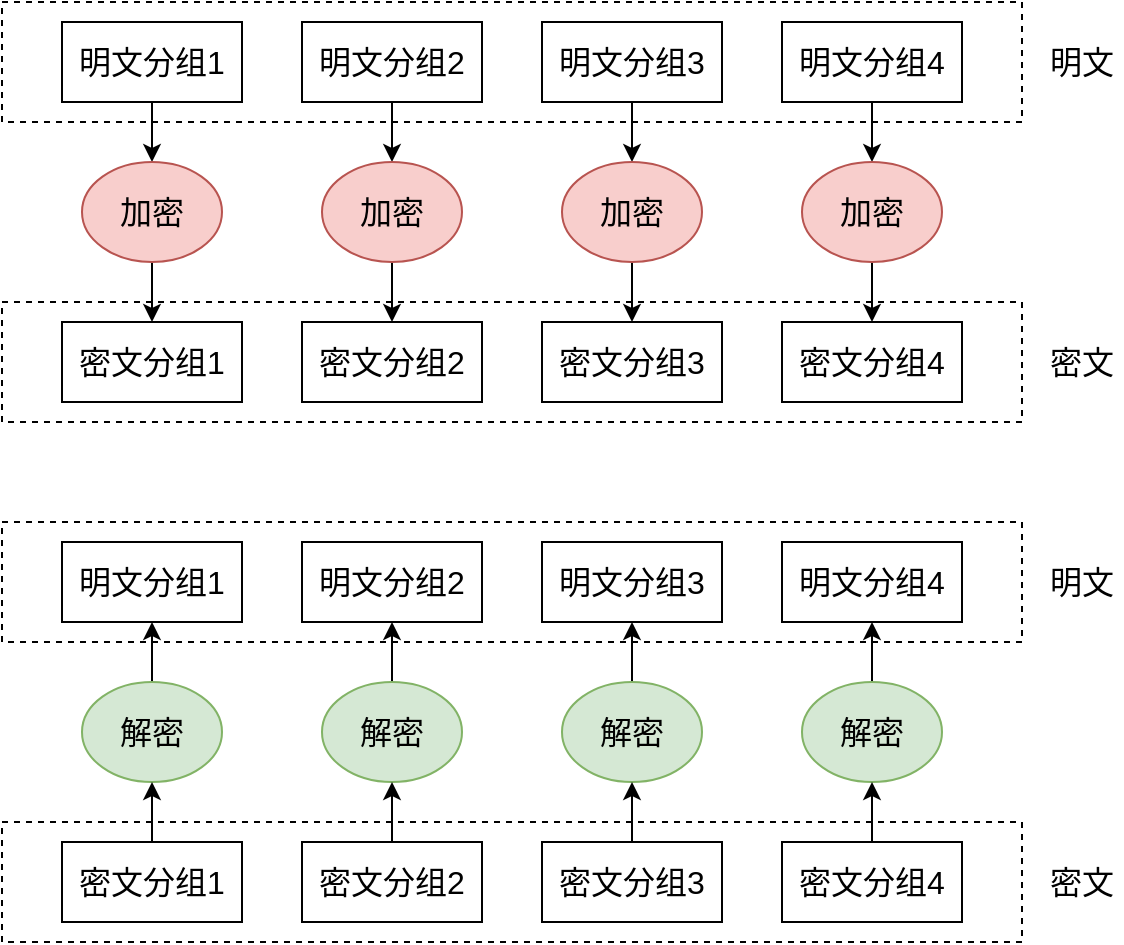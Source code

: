 <mxfile version="13.4.4" type="device" pages="2"><diagram id="nPXDh_sWgmqThAYvZGkt" name="ECB"><mxGraphModel dx="772" dy="523" grid="0" gridSize="10" guides="1" tooltips="1" connect="1" arrows="1" fold="1" page="0" pageScale="1" pageWidth="827" pageHeight="1169" math="0" shadow="0"><root><mxCell id="0"/><mxCell id="1" parent="0"/><mxCell id="Yuf7_uJPcAM7b-1UWkMv-46" value="" style="rounded=0;whiteSpace=wrap;html=1;fontSize=16;dashed=1;" vertex="1" parent="1"><mxGeometry x="130" y="600" width="510" height="60" as="geometry"/></mxCell><mxCell id="Yuf7_uJPcAM7b-1UWkMv-45" value="" style="rounded=0;whiteSpace=wrap;html=1;fontSize=16;dashed=1;" vertex="1" parent="1"><mxGeometry x="130" y="450" width="510" height="60" as="geometry"/></mxCell><mxCell id="Yuf7_uJPcAM7b-1UWkMv-44" value="" style="rounded=0;whiteSpace=wrap;html=1;fontSize=16;dashed=1;" vertex="1" parent="1"><mxGeometry x="130" y="340" width="510" height="60" as="geometry"/></mxCell><mxCell id="Yuf7_uJPcAM7b-1UWkMv-43" value="" style="rounded=0;whiteSpace=wrap;html=1;fontSize=16;dashed=1;" vertex="1" parent="1"><mxGeometry x="130" y="190" width="510" height="60" as="geometry"/></mxCell><mxCell id="Yuf7_uJPcAM7b-1UWkMv-13" style="edgeStyle=orthogonalEdgeStyle;rounded=0;orthogonalLoop=1;jettySize=auto;html=1;exitX=0.5;exitY=1;exitDx=0;exitDy=0;entryX=0.5;entryY=0;entryDx=0;entryDy=0;fontSize=16;" edge="1" parent="1" source="Yuf7_uJPcAM7b-1UWkMv-1" target="Yuf7_uJPcAM7b-1UWkMv-5"><mxGeometry relative="1" as="geometry"/></mxCell><mxCell id="Yuf7_uJPcAM7b-1UWkMv-1" value="明文分组1" style="rounded=0;whiteSpace=wrap;html=1;fontSize=16;" vertex="1" parent="1"><mxGeometry x="160" y="200" width="90" height="40" as="geometry"/></mxCell><mxCell id="Yuf7_uJPcAM7b-1UWkMv-29" style="edgeStyle=orthogonalEdgeStyle;rounded=0;orthogonalLoop=1;jettySize=auto;html=1;exitX=0.5;exitY=1;exitDx=0;exitDy=0;entryX=0.5;entryY=0;entryDx=0;entryDy=0;fontSize=16;" edge="1" parent="1" source="Yuf7_uJPcAM7b-1UWkMv-2" target="Yuf7_uJPcAM7b-1UWkMv-6"><mxGeometry relative="1" as="geometry"/></mxCell><mxCell id="Yuf7_uJPcAM7b-1UWkMv-2" value="明文分组2" style="rounded=0;whiteSpace=wrap;html=1;fontSize=16;" vertex="1" parent="1"><mxGeometry x="280" y="200" width="90" height="40" as="geometry"/></mxCell><mxCell id="Yuf7_uJPcAM7b-1UWkMv-31" style="edgeStyle=orthogonalEdgeStyle;rounded=0;orthogonalLoop=1;jettySize=auto;html=1;exitX=0.5;exitY=1;exitDx=0;exitDy=0;entryX=0.5;entryY=0;entryDx=0;entryDy=0;fontSize=16;" edge="1" parent="1" source="Yuf7_uJPcAM7b-1UWkMv-3" target="Yuf7_uJPcAM7b-1UWkMv-7"><mxGeometry relative="1" as="geometry"/></mxCell><mxCell id="Yuf7_uJPcAM7b-1UWkMv-3" value="明文分组3" style="rounded=0;whiteSpace=wrap;html=1;fontSize=16;" vertex="1" parent="1"><mxGeometry x="400" y="200" width="90" height="40" as="geometry"/></mxCell><mxCell id="Yuf7_uJPcAM7b-1UWkMv-33" style="edgeStyle=orthogonalEdgeStyle;rounded=0;orthogonalLoop=1;jettySize=auto;html=1;exitX=0.5;exitY=1;exitDx=0;exitDy=0;fontSize=16;" edge="1" parent="1" source="Yuf7_uJPcAM7b-1UWkMv-4" target="Yuf7_uJPcAM7b-1UWkMv-8"><mxGeometry relative="1" as="geometry"/></mxCell><mxCell id="Yuf7_uJPcAM7b-1UWkMv-4" value="明文分组4" style="rounded=0;whiteSpace=wrap;html=1;fontSize=16;" vertex="1" parent="1"><mxGeometry x="520" y="200" width="90" height="40" as="geometry"/></mxCell><mxCell id="Yuf7_uJPcAM7b-1UWkMv-14" style="edgeStyle=orthogonalEdgeStyle;rounded=0;orthogonalLoop=1;jettySize=auto;html=1;exitX=0.5;exitY=1;exitDx=0;exitDy=0;entryX=0.5;entryY=0;entryDx=0;entryDy=0;fontSize=16;" edge="1" parent="1" source="Yuf7_uJPcAM7b-1UWkMv-5" target="Yuf7_uJPcAM7b-1UWkMv-9"><mxGeometry relative="1" as="geometry"/></mxCell><mxCell id="Yuf7_uJPcAM7b-1UWkMv-5" value="加密" style="ellipse;whiteSpace=wrap;html=1;fontSize=16;fillColor=#f8cecc;strokeColor=#b85450;" vertex="1" parent="1"><mxGeometry x="170" y="270" width="70" height="50" as="geometry"/></mxCell><mxCell id="Yuf7_uJPcAM7b-1UWkMv-30" style="edgeStyle=orthogonalEdgeStyle;rounded=0;orthogonalLoop=1;jettySize=auto;html=1;exitX=0.5;exitY=1;exitDx=0;exitDy=0;entryX=0.5;entryY=0;entryDx=0;entryDy=0;fontSize=16;" edge="1" parent="1" source="Yuf7_uJPcAM7b-1UWkMv-6" target="Yuf7_uJPcAM7b-1UWkMv-10"><mxGeometry relative="1" as="geometry"/></mxCell><mxCell id="Yuf7_uJPcAM7b-1UWkMv-6" value="加密" style="ellipse;whiteSpace=wrap;html=1;fontSize=16;fillColor=#f8cecc;strokeColor=#b85450;" vertex="1" parent="1"><mxGeometry x="290" y="270" width="70" height="50" as="geometry"/></mxCell><mxCell id="Yuf7_uJPcAM7b-1UWkMv-32" style="edgeStyle=orthogonalEdgeStyle;rounded=0;orthogonalLoop=1;jettySize=auto;html=1;exitX=0.5;exitY=1;exitDx=0;exitDy=0;fontSize=16;" edge="1" parent="1" source="Yuf7_uJPcAM7b-1UWkMv-7" target="Yuf7_uJPcAM7b-1UWkMv-11"><mxGeometry relative="1" as="geometry"/></mxCell><mxCell id="Yuf7_uJPcAM7b-1UWkMv-7" value="加密" style="ellipse;whiteSpace=wrap;html=1;fontSize=16;fillColor=#f8cecc;strokeColor=#b85450;" vertex="1" parent="1"><mxGeometry x="410" y="270" width="70" height="50" as="geometry"/></mxCell><mxCell id="Yuf7_uJPcAM7b-1UWkMv-34" style="edgeStyle=orthogonalEdgeStyle;rounded=0;orthogonalLoop=1;jettySize=auto;html=1;exitX=0.5;exitY=1;exitDx=0;exitDy=0;entryX=0.5;entryY=0;entryDx=0;entryDy=0;fontSize=16;" edge="1" parent="1" source="Yuf7_uJPcAM7b-1UWkMv-8" target="Yuf7_uJPcAM7b-1UWkMv-12"><mxGeometry relative="1" as="geometry"/></mxCell><mxCell id="Yuf7_uJPcAM7b-1UWkMv-8" value="加密" style="ellipse;whiteSpace=wrap;html=1;fontSize=16;fillColor=#f8cecc;strokeColor=#b85450;" vertex="1" parent="1"><mxGeometry x="530" y="270" width="70" height="50" as="geometry"/></mxCell><mxCell id="Yuf7_uJPcAM7b-1UWkMv-9" value="密文分组1" style="rounded=0;whiteSpace=wrap;html=1;fontSize=16;" vertex="1" parent="1"><mxGeometry x="160" y="350" width="90" height="40" as="geometry"/></mxCell><mxCell id="Yuf7_uJPcAM7b-1UWkMv-10" value="密文分组2" style="rounded=0;whiteSpace=wrap;html=1;fontSize=16;" vertex="1" parent="1"><mxGeometry x="280" y="350" width="90" height="40" as="geometry"/></mxCell><mxCell id="Yuf7_uJPcAM7b-1UWkMv-11" value="密文分组3" style="rounded=0;whiteSpace=wrap;html=1;fontSize=16;" vertex="1" parent="1"><mxGeometry x="400" y="350" width="90" height="40" as="geometry"/></mxCell><mxCell id="Yuf7_uJPcAM7b-1UWkMv-12" value="密文分组4" style="rounded=0;whiteSpace=wrap;html=1;fontSize=16;" vertex="1" parent="1"><mxGeometry x="520" y="350" width="90" height="40" as="geometry"/></mxCell><mxCell id="Yuf7_uJPcAM7b-1UWkMv-16" value="明文分组1" style="rounded=0;whiteSpace=wrap;html=1;fontSize=16;" vertex="1" parent="1"><mxGeometry x="160" y="460" width="90" height="40" as="geometry"/></mxCell><mxCell id="Yuf7_uJPcAM7b-1UWkMv-17" value="明文分组2" style="rounded=0;whiteSpace=wrap;html=1;fontSize=16;" vertex="1" parent="1"><mxGeometry x="280" y="460" width="90" height="40" as="geometry"/></mxCell><mxCell id="Yuf7_uJPcAM7b-1UWkMv-18" value="明文分组3" style="rounded=0;whiteSpace=wrap;html=1;fontSize=16;" vertex="1" parent="1"><mxGeometry x="400" y="460" width="90" height="40" as="geometry"/></mxCell><mxCell id="Yuf7_uJPcAM7b-1UWkMv-19" value="明文分组4" style="rounded=0;whiteSpace=wrap;html=1;fontSize=16;" vertex="1" parent="1"><mxGeometry x="520" y="460" width="90" height="40" as="geometry"/></mxCell><mxCell id="Yuf7_uJPcAM7b-1UWkMv-36" style="edgeStyle=orthogonalEdgeStyle;rounded=0;orthogonalLoop=1;jettySize=auto;html=1;exitX=0.5;exitY=0;exitDx=0;exitDy=0;entryX=0.5;entryY=1;entryDx=0;entryDy=0;fontSize=16;" edge="1" parent="1" source="Yuf7_uJPcAM7b-1UWkMv-21" target="Yuf7_uJPcAM7b-1UWkMv-16"><mxGeometry relative="1" as="geometry"/></mxCell><mxCell id="Yuf7_uJPcAM7b-1UWkMv-21" value="解密" style="ellipse;whiteSpace=wrap;html=1;fontSize=16;fillColor=#d5e8d4;strokeColor=#82b366;" vertex="1" parent="1"><mxGeometry x="170" y="530" width="70" height="50" as="geometry"/></mxCell><mxCell id="Yuf7_uJPcAM7b-1UWkMv-37" style="edgeStyle=orthogonalEdgeStyle;rounded=0;orthogonalLoop=1;jettySize=auto;html=1;exitX=0.5;exitY=0;exitDx=0;exitDy=0;entryX=0.5;entryY=1;entryDx=0;entryDy=0;fontSize=16;" edge="1" parent="1" source="Yuf7_uJPcAM7b-1UWkMv-22" target="Yuf7_uJPcAM7b-1UWkMv-17"><mxGeometry relative="1" as="geometry"/></mxCell><mxCell id="Yuf7_uJPcAM7b-1UWkMv-22" value="解密" style="ellipse;whiteSpace=wrap;html=1;fontSize=16;fillColor=#d5e8d4;strokeColor=#82b366;" vertex="1" parent="1"><mxGeometry x="290" y="530" width="70" height="50" as="geometry"/></mxCell><mxCell id="Yuf7_uJPcAM7b-1UWkMv-40" style="edgeStyle=orthogonalEdgeStyle;rounded=0;orthogonalLoop=1;jettySize=auto;html=1;exitX=0.5;exitY=0;exitDx=0;exitDy=0;entryX=0.5;entryY=1;entryDx=0;entryDy=0;fontSize=16;" edge="1" parent="1" source="Yuf7_uJPcAM7b-1UWkMv-23" target="Yuf7_uJPcAM7b-1UWkMv-18"><mxGeometry relative="1" as="geometry"/></mxCell><mxCell id="Yuf7_uJPcAM7b-1UWkMv-23" value="解密" style="ellipse;whiteSpace=wrap;html=1;fontSize=16;fillColor=#d5e8d4;strokeColor=#82b366;" vertex="1" parent="1"><mxGeometry x="410" y="530" width="70" height="50" as="geometry"/></mxCell><mxCell id="Yuf7_uJPcAM7b-1UWkMv-41" style="edgeStyle=orthogonalEdgeStyle;rounded=0;orthogonalLoop=1;jettySize=auto;html=1;exitX=0.5;exitY=0;exitDx=0;exitDy=0;entryX=0.5;entryY=1;entryDx=0;entryDy=0;fontSize=16;" edge="1" parent="1" source="Yuf7_uJPcAM7b-1UWkMv-24" target="Yuf7_uJPcAM7b-1UWkMv-19"><mxGeometry relative="1" as="geometry"/></mxCell><mxCell id="Yuf7_uJPcAM7b-1UWkMv-24" value="解密" style="ellipse;whiteSpace=wrap;html=1;fontSize=16;fillColor=#d5e8d4;strokeColor=#82b366;" vertex="1" parent="1"><mxGeometry x="530" y="530" width="70" height="50" as="geometry"/></mxCell><mxCell id="Yuf7_uJPcAM7b-1UWkMv-35" style="edgeStyle=orthogonalEdgeStyle;rounded=0;orthogonalLoop=1;jettySize=auto;html=1;exitX=0.5;exitY=0;exitDx=0;exitDy=0;entryX=0.5;entryY=1;entryDx=0;entryDy=0;fontSize=16;" edge="1" parent="1" source="Yuf7_uJPcAM7b-1UWkMv-25" target="Yuf7_uJPcAM7b-1UWkMv-21"><mxGeometry relative="1" as="geometry"/></mxCell><mxCell id="Yuf7_uJPcAM7b-1UWkMv-25" value="密文分组1" style="rounded=0;whiteSpace=wrap;html=1;fontSize=16;" vertex="1" parent="1"><mxGeometry x="160" y="610" width="90" height="40" as="geometry"/></mxCell><mxCell id="Yuf7_uJPcAM7b-1UWkMv-38" style="edgeStyle=orthogonalEdgeStyle;rounded=0;orthogonalLoop=1;jettySize=auto;html=1;exitX=0.5;exitY=0;exitDx=0;exitDy=0;entryX=0.5;entryY=1;entryDx=0;entryDy=0;fontSize=16;" edge="1" parent="1" source="Yuf7_uJPcAM7b-1UWkMv-26" target="Yuf7_uJPcAM7b-1UWkMv-22"><mxGeometry relative="1" as="geometry"/></mxCell><mxCell id="Yuf7_uJPcAM7b-1UWkMv-26" value="密文分组2" style="rounded=0;whiteSpace=wrap;html=1;fontSize=16;" vertex="1" parent="1"><mxGeometry x="280" y="610" width="90" height="40" as="geometry"/></mxCell><mxCell id="Yuf7_uJPcAM7b-1UWkMv-39" style="edgeStyle=orthogonalEdgeStyle;rounded=0;orthogonalLoop=1;jettySize=auto;html=1;exitX=0.5;exitY=0;exitDx=0;exitDy=0;entryX=0.5;entryY=1;entryDx=0;entryDy=0;fontSize=16;" edge="1" parent="1" source="Yuf7_uJPcAM7b-1UWkMv-27" target="Yuf7_uJPcAM7b-1UWkMv-23"><mxGeometry relative="1" as="geometry"/></mxCell><mxCell id="Yuf7_uJPcAM7b-1UWkMv-27" value="密文分组3" style="rounded=0;whiteSpace=wrap;html=1;fontSize=16;" vertex="1" parent="1"><mxGeometry x="400" y="610" width="90" height="40" as="geometry"/></mxCell><mxCell id="Yuf7_uJPcAM7b-1UWkMv-42" style="edgeStyle=orthogonalEdgeStyle;rounded=0;orthogonalLoop=1;jettySize=auto;html=1;exitX=0.5;exitY=0;exitDx=0;exitDy=0;entryX=0.5;entryY=1;entryDx=0;entryDy=0;fontSize=16;" edge="1" parent="1" source="Yuf7_uJPcAM7b-1UWkMv-28" target="Yuf7_uJPcAM7b-1UWkMv-24"><mxGeometry relative="1" as="geometry"/></mxCell><mxCell id="Yuf7_uJPcAM7b-1UWkMv-28" value="密文分组4" style="rounded=0;whiteSpace=wrap;html=1;fontSize=16;" vertex="1" parent="1"><mxGeometry x="520" y="610" width="90" height="40" as="geometry"/></mxCell><mxCell id="Yuf7_uJPcAM7b-1UWkMv-47" value="明文" style="text;html=1;strokeColor=none;fillColor=none;align=center;verticalAlign=middle;whiteSpace=wrap;rounded=0;dashed=1;fontSize=16;" vertex="1" parent="1"><mxGeometry x="650" y="210" width="40" height="20" as="geometry"/></mxCell><mxCell id="Yuf7_uJPcAM7b-1UWkMv-48" value="明文" style="text;html=1;strokeColor=none;fillColor=none;align=center;verticalAlign=middle;whiteSpace=wrap;rounded=0;dashed=1;fontSize=16;" vertex="1" parent="1"><mxGeometry x="650" y="470" width="40" height="20" as="geometry"/></mxCell><mxCell id="Yuf7_uJPcAM7b-1UWkMv-49" value="密文" style="text;html=1;strokeColor=none;fillColor=none;align=center;verticalAlign=middle;whiteSpace=wrap;rounded=0;dashed=1;fontSize=16;" vertex="1" parent="1"><mxGeometry x="650" y="360" width="40" height="20" as="geometry"/></mxCell><mxCell id="Yuf7_uJPcAM7b-1UWkMv-50" value="密文" style="text;html=1;strokeColor=none;fillColor=none;align=center;verticalAlign=middle;whiteSpace=wrap;rounded=0;dashed=1;fontSize=16;" vertex="1" parent="1"><mxGeometry x="650" y="620" width="40" height="20" as="geometry"/></mxCell></root></mxGraphModel></diagram><diagram id="AfnCrrJqQiS4WROLMnwe" name="CBC"><mxGraphModel dx="772" dy="523" grid="0" gridSize="10" guides="1" tooltips="1" connect="1" arrows="1" fold="1" page="0" pageScale="1" pageWidth="827" pageHeight="1169" math="0" shadow="0"><root><mxCell id="KJRLbF4v5dYxsdZjdg6R-0"/><mxCell id="KJRLbF4v5dYxsdZjdg6R-1" parent="KJRLbF4v5dYxsdZjdg6R-0"/><mxCell id="FDV-S1rmZ_U083n2PQYi-4" style="edgeStyle=orthogonalEdgeStyle;rounded=0;orthogonalLoop=1;jettySize=auto;html=1;exitX=0.5;exitY=1;exitDx=0;exitDy=0;entryX=0.5;entryY=0;entryDx=0;entryDy=0;fontSize=16;" edge="1" parent="KJRLbF4v5dYxsdZjdg6R-1" source="FDV-S1rmZ_U083n2PQYi-0" target="FDV-S1rmZ_U083n2PQYi-3"><mxGeometry relative="1" as="geometry"/></mxCell><mxCell id="FDV-S1rmZ_U083n2PQYi-0" value="明文块1" style="rounded=0;whiteSpace=wrap;html=1;fontSize=16;fillColor=#fff2cc;strokeColor=#d6b656;" vertex="1" parent="KJRLbF4v5dYxsdZjdg6R-1"><mxGeometry x="120" y="90" width="90" height="40" as="geometry"/></mxCell><mxCell id="FDV-S1rmZ_U083n2PQYi-18" style="edgeStyle=orthogonalEdgeStyle;rounded=0;orthogonalLoop=1;jettySize=auto;html=1;exitX=0.5;exitY=1;exitDx=0;exitDy=0;entryX=0.5;entryY=0;entryDx=0;entryDy=0;fontSize=16;" edge="1" parent="KJRLbF4v5dYxsdZjdg6R-1" source="FDV-S1rmZ_U083n2PQYi-1" target="FDV-S1rmZ_U083n2PQYi-13"><mxGeometry relative="1" as="geometry"/></mxCell><mxCell id="FDV-S1rmZ_U083n2PQYi-1" value="明文块2" style="rounded=0;whiteSpace=wrap;html=1;fontSize=16;fillColor=#fff2cc;strokeColor=#d6b656;" vertex="1" parent="KJRLbF4v5dYxsdZjdg6R-1"><mxGeometry x="360" y="90" width="90" height="40" as="geometry"/></mxCell><mxCell id="FDV-S1rmZ_U083n2PQYi-5" style="edgeStyle=orthogonalEdgeStyle;rounded=0;orthogonalLoop=1;jettySize=auto;html=1;exitX=0.5;exitY=1;exitDx=0;exitDy=0;entryX=0;entryY=0.5;entryDx=0;entryDy=0;fontSize=16;" edge="1" parent="KJRLbF4v5dYxsdZjdg6R-1" source="FDV-S1rmZ_U083n2PQYi-2" target="FDV-S1rmZ_U083n2PQYi-3"><mxGeometry relative="1" as="geometry"/></mxCell><mxCell id="FDV-S1rmZ_U083n2PQYi-2" value="IV" style="rounded=0;whiteSpace=wrap;html=1;fontSize=16;fillColor=#f5f5f5;strokeColor=#666666;fontColor=#333333;" vertex="1" parent="KJRLbF4v5dYxsdZjdg6R-1"><mxGeometry x="20" y="90" width="60" height="40" as="geometry"/></mxCell><mxCell id="FDV-S1rmZ_U083n2PQYi-10" style="edgeStyle=orthogonalEdgeStyle;rounded=0;orthogonalLoop=1;jettySize=auto;html=1;exitX=0.5;exitY=1;exitDx=0;exitDy=0;entryX=0.5;entryY=0;entryDx=0;entryDy=0;fontSize=16;" edge="1" parent="KJRLbF4v5dYxsdZjdg6R-1" source="FDV-S1rmZ_U083n2PQYi-3" target="FDV-S1rmZ_U083n2PQYi-6"><mxGeometry relative="1" as="geometry"/></mxCell><mxCell id="FDV-S1rmZ_U083n2PQYi-3" value="" style="shape=orEllipse;perimeter=ellipsePerimeter;whiteSpace=wrap;html=1;backgroundOutline=1;fontSize=16;" vertex="1" parent="KJRLbF4v5dYxsdZjdg6R-1"><mxGeometry x="145" y="170" width="40" height="40" as="geometry"/></mxCell><mxCell id="FDV-S1rmZ_U083n2PQYi-12" style="edgeStyle=orthogonalEdgeStyle;rounded=0;orthogonalLoop=1;jettySize=auto;html=1;exitX=0.5;exitY=1;exitDx=0;exitDy=0;entryX=0.5;entryY=0;entryDx=0;entryDy=0;fontSize=16;" edge="1" parent="KJRLbF4v5dYxsdZjdg6R-1" source="FDV-S1rmZ_U083n2PQYi-6" target="FDV-S1rmZ_U083n2PQYi-11"><mxGeometry relative="1" as="geometry"/></mxCell><mxCell id="FDV-S1rmZ_U083n2PQYi-6" value="加密器" style="rounded=0;whiteSpace=wrap;html=1;fontSize=16;fillColor=#e1d5e7;strokeColor=#9673a6;" vertex="1" parent="KJRLbF4v5dYxsdZjdg6R-1"><mxGeometry x="120" y="240" width="90" height="40" as="geometry"/></mxCell><mxCell id="FDV-S1rmZ_U083n2PQYi-9" style="edgeStyle=orthogonalEdgeStyle;rounded=0;orthogonalLoop=1;jettySize=auto;html=1;exitX=1;exitY=0.5;exitDx=0;exitDy=0;entryX=0;entryY=0.5;entryDx=0;entryDy=0;fontSize=16;" edge="1" parent="KJRLbF4v5dYxsdZjdg6R-1" source="FDV-S1rmZ_U083n2PQYi-8" target="FDV-S1rmZ_U083n2PQYi-6"><mxGeometry relative="1" as="geometry"/></mxCell><mxCell id="FDV-S1rmZ_U083n2PQYi-8" value="密钥" style="rounded=0;whiteSpace=wrap;html=1;fontSize=16;fillColor=#f8cecc;strokeColor=#b85450;" vertex="1" parent="KJRLbF4v5dYxsdZjdg6R-1"><mxGeometry x="20" y="240" width="60" height="40" as="geometry"/></mxCell><mxCell id="FDV-S1rmZ_U083n2PQYi-14" style="edgeStyle=orthogonalEdgeStyle;rounded=0;orthogonalLoop=1;jettySize=auto;html=1;exitX=1;exitY=0.5;exitDx=0;exitDy=0;entryX=0;entryY=0.5;entryDx=0;entryDy=0;fontSize=16;" edge="1" parent="KJRLbF4v5dYxsdZjdg6R-1" source="FDV-S1rmZ_U083n2PQYi-11" target="FDV-S1rmZ_U083n2PQYi-13"><mxGeometry relative="1" as="geometry"><Array as="points"><mxPoint x="240" y="340"/><mxPoint x="240" y="190"/></Array></mxGeometry></mxCell><mxCell id="FDV-S1rmZ_U083n2PQYi-11" value="密文块1" style="rounded=0;whiteSpace=wrap;html=1;fontSize=16;fillColor=#647687;strokeColor=#314354;fontColor=#ffffff;" vertex="1" parent="KJRLbF4v5dYxsdZjdg6R-1"><mxGeometry x="120" y="320" width="90" height="40" as="geometry"/></mxCell><mxCell id="FDV-S1rmZ_U083n2PQYi-21" style="edgeStyle=orthogonalEdgeStyle;rounded=0;orthogonalLoop=1;jettySize=auto;html=1;exitX=0.5;exitY=1;exitDx=0;exitDy=0;entryX=0.5;entryY=0;entryDx=0;entryDy=0;fontSize=16;" edge="1" parent="KJRLbF4v5dYxsdZjdg6R-1" source="FDV-S1rmZ_U083n2PQYi-13" target="FDV-S1rmZ_U083n2PQYi-15"><mxGeometry relative="1" as="geometry"/></mxCell><mxCell id="FDV-S1rmZ_U083n2PQYi-13" value="" style="shape=orEllipse;perimeter=ellipsePerimeter;whiteSpace=wrap;html=1;backgroundOutline=1;fontSize=16;" vertex="1" parent="KJRLbF4v5dYxsdZjdg6R-1"><mxGeometry x="385" y="170" width="40" height="40" as="geometry"/></mxCell><mxCell id="FDV-S1rmZ_U083n2PQYi-20" style="edgeStyle=orthogonalEdgeStyle;rounded=0;orthogonalLoop=1;jettySize=auto;html=1;exitX=0.5;exitY=1;exitDx=0;exitDy=0;entryX=0.5;entryY=0;entryDx=0;entryDy=0;fontSize=16;" edge="1" parent="KJRLbF4v5dYxsdZjdg6R-1" source="FDV-S1rmZ_U083n2PQYi-15" target="FDV-S1rmZ_U083n2PQYi-19"><mxGeometry relative="1" as="geometry"/></mxCell><mxCell id="FDV-S1rmZ_U083n2PQYi-15" value="加密器" style="rounded=0;whiteSpace=wrap;html=1;fontSize=16;fillColor=#e1d5e7;strokeColor=#9673a6;" vertex="1" parent="KJRLbF4v5dYxsdZjdg6R-1"><mxGeometry x="360" y="240" width="90" height="40" as="geometry"/></mxCell><mxCell id="FDV-S1rmZ_U083n2PQYi-17" style="edgeStyle=orthogonalEdgeStyle;rounded=0;orthogonalLoop=1;jettySize=auto;html=1;exitX=1;exitY=0.5;exitDx=0;exitDy=0;entryX=0;entryY=0.5;entryDx=0;entryDy=0;fontSize=16;" edge="1" parent="KJRLbF4v5dYxsdZjdg6R-1" source="FDV-S1rmZ_U083n2PQYi-16" target="FDV-S1rmZ_U083n2PQYi-15"><mxGeometry relative="1" as="geometry"/></mxCell><mxCell id="FDV-S1rmZ_U083n2PQYi-16" value="密钥" style="rounded=0;whiteSpace=wrap;html=1;fontSize=16;fillColor=#f8cecc;strokeColor=#b85450;" vertex="1" parent="KJRLbF4v5dYxsdZjdg6R-1"><mxGeometry x="260" y="240" width="60" height="40" as="geometry"/></mxCell><mxCell id="FDV-S1rmZ_U083n2PQYi-19" value="密文块2" style="rounded=0;whiteSpace=wrap;html=1;fontSize=16;fillColor=#647687;strokeColor=#314354;fontColor=#ffffff;" vertex="1" parent="KJRLbF4v5dYxsdZjdg6R-1"><mxGeometry x="360" y="320" width="90" height="40" as="geometry"/></mxCell><mxCell id="bumV1ANY5-SyO9E-ix-Q-0" style="edgeStyle=orthogonalEdgeStyle;rounded=0;orthogonalLoop=1;jettySize=auto;html=1;exitX=0.5;exitY=1;exitDx=0;exitDy=0;entryX=0.5;entryY=0;entryDx=0;entryDy=0;fontSize=16;startArrow=classic;startFill=1;endArrow=none;endFill=0;" edge="1" parent="KJRLbF4v5dYxsdZjdg6R-1" source="bumV1ANY5-SyO9E-ix-Q-1" target="bumV1ANY5-SyO9E-ix-Q-7"><mxGeometry relative="1" as="geometry"/></mxCell><mxCell id="bumV1ANY5-SyO9E-ix-Q-1" value="明文块1" style="rounded=0;whiteSpace=wrap;html=1;fontSize=16;fillColor=#fff2cc;strokeColor=#d6b656;" vertex="1" parent="KJRLbF4v5dYxsdZjdg6R-1"><mxGeometry x="120" y="400" width="90" height="40" as="geometry"/></mxCell><mxCell id="bumV1ANY5-SyO9E-ix-Q-2" style="edgeStyle=orthogonalEdgeStyle;rounded=0;orthogonalLoop=1;jettySize=auto;html=1;exitX=0.5;exitY=1;exitDx=0;exitDy=0;entryX=0.5;entryY=0;entryDx=0;entryDy=0;fontSize=16;startArrow=classic;startFill=1;endArrow=none;endFill=0;" edge="1" parent="KJRLbF4v5dYxsdZjdg6R-1" source="bumV1ANY5-SyO9E-ix-Q-3" target="bumV1ANY5-SyO9E-ix-Q-15"><mxGeometry relative="1" as="geometry"/></mxCell><mxCell id="bumV1ANY5-SyO9E-ix-Q-3" value="明文块2" style="rounded=0;whiteSpace=wrap;html=1;fontSize=16;fillColor=#fff2cc;strokeColor=#d6b656;" vertex="1" parent="KJRLbF4v5dYxsdZjdg6R-1"><mxGeometry x="360" y="400" width="90" height="40" as="geometry"/></mxCell><mxCell id="bumV1ANY5-SyO9E-ix-Q-4" style="edgeStyle=orthogonalEdgeStyle;rounded=0;orthogonalLoop=1;jettySize=auto;html=1;exitX=0.5;exitY=1;exitDx=0;exitDy=0;entryX=0;entryY=0.5;entryDx=0;entryDy=0;fontSize=16;" edge="1" parent="KJRLbF4v5dYxsdZjdg6R-1" source="bumV1ANY5-SyO9E-ix-Q-5" target="bumV1ANY5-SyO9E-ix-Q-7"><mxGeometry relative="1" as="geometry"/></mxCell><mxCell id="bumV1ANY5-SyO9E-ix-Q-5" value="IV" style="rounded=0;whiteSpace=wrap;html=1;fontSize=16;fillColor=#f5f5f5;strokeColor=#666666;fontColor=#333333;" vertex="1" parent="KJRLbF4v5dYxsdZjdg6R-1"><mxGeometry x="20" y="400" width="60" height="40" as="geometry"/></mxCell><mxCell id="bumV1ANY5-SyO9E-ix-Q-6" style="edgeStyle=orthogonalEdgeStyle;rounded=0;orthogonalLoop=1;jettySize=auto;html=1;exitX=0.5;exitY=1;exitDx=0;exitDy=0;entryX=0.5;entryY=0;entryDx=0;entryDy=0;fontSize=16;startArrow=classic;startFill=1;endArrow=none;endFill=0;" edge="1" parent="KJRLbF4v5dYxsdZjdg6R-1" source="bumV1ANY5-SyO9E-ix-Q-7" target="bumV1ANY5-SyO9E-ix-Q-9"><mxGeometry relative="1" as="geometry"/></mxCell><mxCell id="bumV1ANY5-SyO9E-ix-Q-7" value="" style="shape=orEllipse;perimeter=ellipsePerimeter;whiteSpace=wrap;html=1;backgroundOutline=1;fontSize=16;" vertex="1" parent="KJRLbF4v5dYxsdZjdg6R-1"><mxGeometry x="145" y="480" width="40" height="40" as="geometry"/></mxCell><mxCell id="bumV1ANY5-SyO9E-ix-Q-8" style="edgeStyle=orthogonalEdgeStyle;rounded=0;orthogonalLoop=1;jettySize=auto;html=1;exitX=0.5;exitY=1;exitDx=0;exitDy=0;entryX=0.5;entryY=0;entryDx=0;entryDy=0;fontSize=16;startArrow=classic;startFill=1;endArrow=none;endFill=0;" edge="1" parent="KJRLbF4v5dYxsdZjdg6R-1" source="bumV1ANY5-SyO9E-ix-Q-9" target="bumV1ANY5-SyO9E-ix-Q-13"><mxGeometry relative="1" as="geometry"/></mxCell><mxCell id="bumV1ANY5-SyO9E-ix-Q-9" value="解密器" style="rounded=0;whiteSpace=wrap;html=1;fontSize=16;fillColor=#e1d5e7;strokeColor=#9673a6;" vertex="1" parent="KJRLbF4v5dYxsdZjdg6R-1"><mxGeometry x="120" y="550" width="90" height="40" as="geometry"/></mxCell><mxCell id="bumV1ANY5-SyO9E-ix-Q-10" style="edgeStyle=orthogonalEdgeStyle;rounded=0;orthogonalLoop=1;jettySize=auto;html=1;exitX=1;exitY=0.5;exitDx=0;exitDy=0;entryX=0;entryY=0.5;entryDx=0;entryDy=0;fontSize=16;" edge="1" parent="KJRLbF4v5dYxsdZjdg6R-1" source="bumV1ANY5-SyO9E-ix-Q-11" target="bumV1ANY5-SyO9E-ix-Q-9"><mxGeometry relative="1" as="geometry"/></mxCell><mxCell id="bumV1ANY5-SyO9E-ix-Q-11" value="密钥" style="rounded=0;whiteSpace=wrap;html=1;fontSize=16;fillColor=#f8cecc;strokeColor=#b85450;" vertex="1" parent="KJRLbF4v5dYxsdZjdg6R-1"><mxGeometry x="20" y="550" width="60" height="40" as="geometry"/></mxCell><mxCell id="bumV1ANY5-SyO9E-ix-Q-12" style="edgeStyle=orthogonalEdgeStyle;rounded=0;orthogonalLoop=1;jettySize=auto;html=1;exitX=1;exitY=0.5;exitDx=0;exitDy=0;entryX=0;entryY=0.5;entryDx=0;entryDy=0;fontSize=16;" edge="1" parent="KJRLbF4v5dYxsdZjdg6R-1" source="bumV1ANY5-SyO9E-ix-Q-13" target="bumV1ANY5-SyO9E-ix-Q-15"><mxGeometry relative="1" as="geometry"><Array as="points"><mxPoint x="240" y="650"/><mxPoint x="240" y="500"/></Array></mxGeometry></mxCell><mxCell id="bumV1ANY5-SyO9E-ix-Q-13" value="密文块1" style="rounded=0;whiteSpace=wrap;html=1;fontSize=16;fillColor=#647687;strokeColor=#314354;fontColor=#ffffff;" vertex="1" parent="KJRLbF4v5dYxsdZjdg6R-1"><mxGeometry x="120" y="630" width="90" height="40" as="geometry"/></mxCell><mxCell id="bumV1ANY5-SyO9E-ix-Q-14" style="edgeStyle=orthogonalEdgeStyle;rounded=0;orthogonalLoop=1;jettySize=auto;html=1;exitX=0.5;exitY=1;exitDx=0;exitDy=0;entryX=0.5;entryY=0;entryDx=0;entryDy=0;fontSize=16;startArrow=classic;startFill=1;endArrow=none;endFill=0;" edge="1" parent="KJRLbF4v5dYxsdZjdg6R-1" source="bumV1ANY5-SyO9E-ix-Q-15" target="bumV1ANY5-SyO9E-ix-Q-17"><mxGeometry relative="1" as="geometry"/></mxCell><mxCell id="bumV1ANY5-SyO9E-ix-Q-15" value="" style="shape=orEllipse;perimeter=ellipsePerimeter;whiteSpace=wrap;html=1;backgroundOutline=1;fontSize=16;" vertex="1" parent="KJRLbF4v5dYxsdZjdg6R-1"><mxGeometry x="385" y="480" width="40" height="40" as="geometry"/></mxCell><mxCell id="bumV1ANY5-SyO9E-ix-Q-16" style="edgeStyle=orthogonalEdgeStyle;rounded=0;orthogonalLoop=1;jettySize=auto;html=1;exitX=0.5;exitY=1;exitDx=0;exitDy=0;entryX=0.5;entryY=0;entryDx=0;entryDy=0;fontSize=16;startArrow=classic;startFill=1;endArrow=none;endFill=0;" edge="1" parent="KJRLbF4v5dYxsdZjdg6R-1" source="bumV1ANY5-SyO9E-ix-Q-17" target="bumV1ANY5-SyO9E-ix-Q-20"><mxGeometry relative="1" as="geometry"/></mxCell><mxCell id="bumV1ANY5-SyO9E-ix-Q-17" value="解密器" style="rounded=0;whiteSpace=wrap;html=1;fontSize=16;fillColor=#e1d5e7;strokeColor=#9673a6;" vertex="1" parent="KJRLbF4v5dYxsdZjdg6R-1"><mxGeometry x="360" y="550" width="90" height="40" as="geometry"/></mxCell><mxCell id="bumV1ANY5-SyO9E-ix-Q-18" style="edgeStyle=orthogonalEdgeStyle;rounded=0;orthogonalLoop=1;jettySize=auto;html=1;exitX=1;exitY=0.5;exitDx=0;exitDy=0;entryX=0;entryY=0.5;entryDx=0;entryDy=0;fontSize=16;" edge="1" parent="KJRLbF4v5dYxsdZjdg6R-1" source="bumV1ANY5-SyO9E-ix-Q-19" target="bumV1ANY5-SyO9E-ix-Q-17"><mxGeometry relative="1" as="geometry"/></mxCell><mxCell id="bumV1ANY5-SyO9E-ix-Q-19" value="密钥" style="rounded=0;whiteSpace=wrap;html=1;fontSize=16;fillColor=#f8cecc;strokeColor=#b85450;" vertex="1" parent="KJRLbF4v5dYxsdZjdg6R-1"><mxGeometry x="260" y="550" width="60" height="40" as="geometry"/></mxCell><mxCell id="bumV1ANY5-SyO9E-ix-Q-20" value="密文块2" style="rounded=0;whiteSpace=wrap;html=1;fontSize=16;fillColor=#647687;strokeColor=#314354;fontColor=#ffffff;" vertex="1" parent="KJRLbF4v5dYxsdZjdg6R-1"><mxGeometry x="360" y="630" width="90" height="40" as="geometry"/></mxCell></root></mxGraphModel></diagram></mxfile>